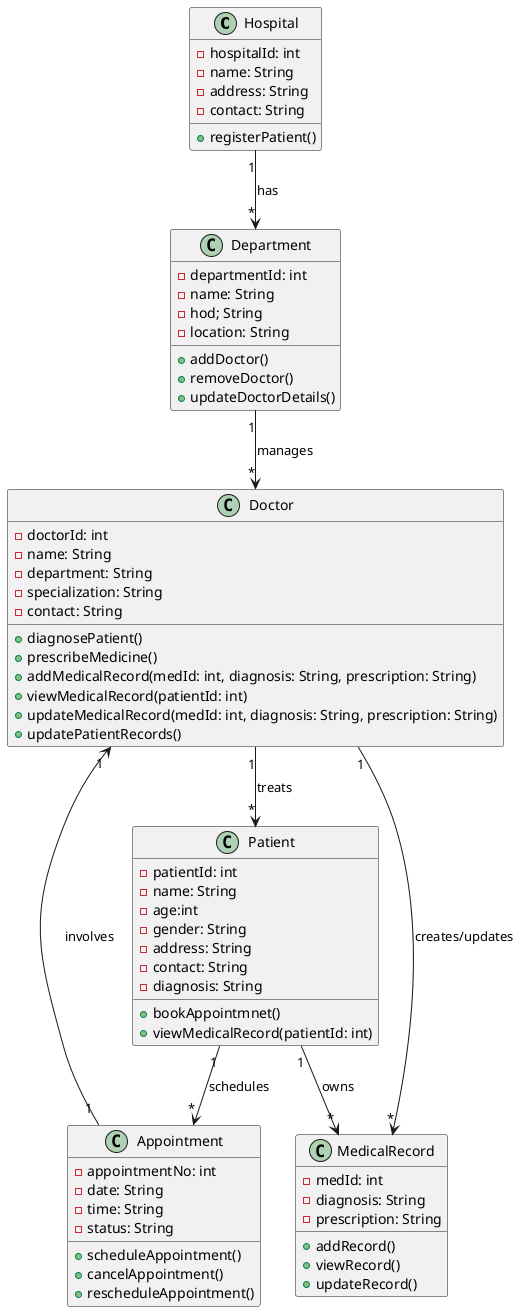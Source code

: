 @startuml
'Classes:
'-------------

class Hospital {
  - hospitalId: int  
  - name: String
  - address: String
  - contact: String
  + registerPatient()  
}

class Doctor {
  - doctorId: int  
  - name: String
  - department: String
  - specialization: String
  - contact: String
  + diagnosePatient() 
  + prescribeMedicine()
  + addMedicalRecord(medId: int, diagnosis: String, prescription: String)
  + viewMedicalRecord(patientId: int)
  + updateMedicalRecord(medId: int, diagnosis: String, prescription: String)
  + updatePatientRecords()
}

class Department {
  - departmentId: int  
  - name: String
  - hod; String
  - location: String
  + addDoctor()
  + removeDoctor()
  + updateDoctorDetails()

}

class Patient {
  - patientId: int  
  - name: String
  - age:int
  - gender: String
  - address: String
  - contact: String
  - diagnosis: String
  + bookAppointmnet()  
  + viewMedicalRecord(patientId: int)
}

class Appointment {
  - appointmentNo: int
  - date: String
  - time: String
  - status: String
  + scheduleAppointment()
  + cancelAppointment()
  + rescheduleAppointment()
}


class MedicalRecord {
  - medId: int
  - diagnosis: String
  - prescription: String
  + addRecord()
  + viewRecord()
  + updateRecord()
}



'Associations:
'-------------

Hospital "1" --> "*" Department : has
Department "1" --> "*" Doctor : manages
Doctor "1" --> "*" Patient : treats
Patient "1" --> "*" Appointment : schedules
Appointment "1" --> "1" Doctor : involves
Patient "1" --> "*" MedicalRecord : owns
Doctor "1" --> "*" MedicalRecord : creates/updates
@enduml


